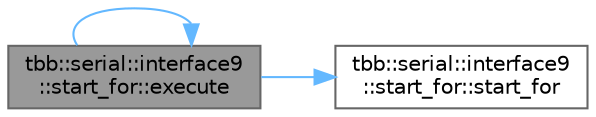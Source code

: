 digraph "tbb::serial::interface9::start_for::execute"
{
 // LATEX_PDF_SIZE
  bgcolor="transparent";
  edge [fontname=Helvetica,fontsize=10,labelfontname=Helvetica,labelfontsize=10];
  node [fontname=Helvetica,fontsize=10,shape=box,height=0.2,width=0.4];
  rankdir="LR";
  Node1 [id="Node000001",label="tbb::serial::interface9\l::start_for::execute",height=0.2,width=0.4,color="gray40", fillcolor="grey60", style="filled", fontcolor="black",tooltip=" "];
  Node1 -> Node1 [id="edge1_Node000001_Node000001",color="steelblue1",style="solid",tooltip=" "];
  Node1 -> Node2 [id="edge2_Node000001_Node000002",color="steelblue1",style="solid",tooltip=" "];
  Node2 [id="Node000002",label="tbb::serial::interface9\l::start_for::start_for",height=0.2,width=0.4,color="grey40", fillcolor="white", style="filled",URL="$classtbb_1_1serial_1_1interface9_1_1start__for.html#a92b5fc1b31a71adfd3d28ff0dd9fc5d1",tooltip="Constructor for root task."];
}
